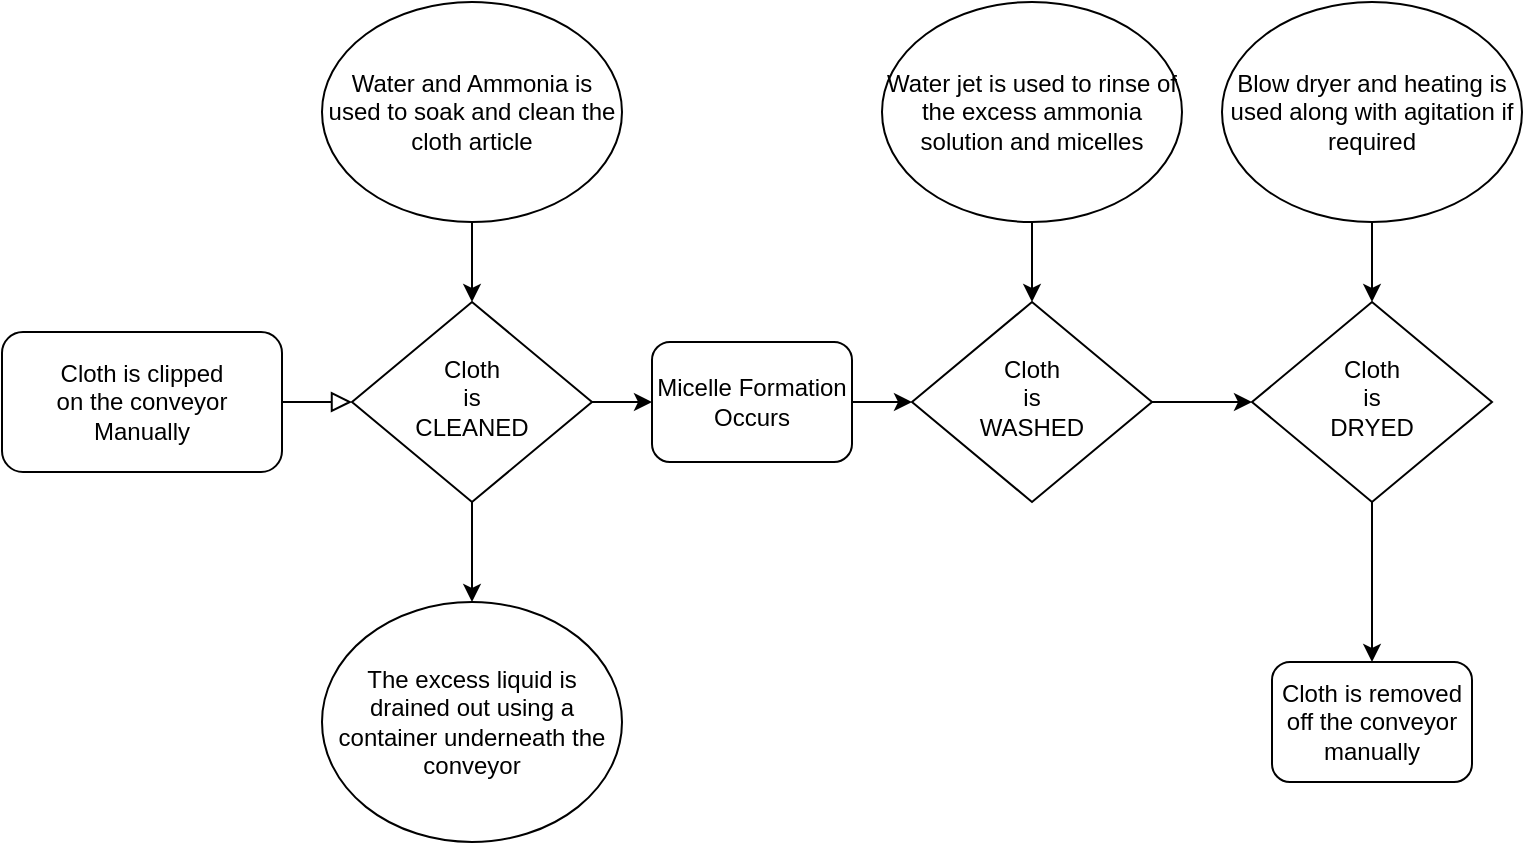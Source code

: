 <mxfile version="22.1.21" type="github">
  <diagram id="C5RBs43oDa-KdzZeNtuy" name="Page-1">
    <mxGraphModel dx="1050" dy="558" grid="1" gridSize="10" guides="1" tooltips="1" connect="1" arrows="1" fold="1" page="1" pageScale="1" pageWidth="827" pageHeight="1169" math="0" shadow="0">
      <root>
        <mxCell id="WIyWlLk6GJQsqaUBKTNV-0" />
        <mxCell id="WIyWlLk6GJQsqaUBKTNV-1" parent="WIyWlLk6GJQsqaUBKTNV-0" />
        <mxCell id="WIyWlLk6GJQsqaUBKTNV-2" value="" style="rounded=0;html=1;jettySize=auto;orthogonalLoop=1;fontSize=11;endArrow=block;endFill=0;endSize=8;strokeWidth=1;shadow=0;labelBackgroundColor=none;edgeStyle=orthogonalEdgeStyle;" parent="WIyWlLk6GJQsqaUBKTNV-1" source="WIyWlLk6GJQsqaUBKTNV-3" target="WIyWlLk6GJQsqaUBKTNV-6" edge="1">
          <mxGeometry relative="1" as="geometry" />
        </mxCell>
        <mxCell id="WIyWlLk6GJQsqaUBKTNV-3" value="&lt;div&gt;Cloth is clipped&lt;/div&gt;&lt;div&gt;on the conveyor&lt;/div&gt;&lt;div&gt;Manually&lt;br&gt;&lt;/div&gt;" style="rounded=1;whiteSpace=wrap;html=1;fontSize=12;glass=0;strokeWidth=1;shadow=0;" parent="WIyWlLk6GJQsqaUBKTNV-1" vertex="1">
          <mxGeometry x="5" y="175" width="140" height="70" as="geometry" />
        </mxCell>
        <mxCell id="mVVsbdydKIP_td9GK2hM-7" value="" style="edgeStyle=orthogonalEdgeStyle;rounded=0;orthogonalLoop=1;jettySize=auto;html=1;" edge="1" parent="WIyWlLk6GJQsqaUBKTNV-1" source="WIyWlLk6GJQsqaUBKTNV-6" target="mVVsbdydKIP_td9GK2hM-5">
          <mxGeometry relative="1" as="geometry" />
        </mxCell>
        <mxCell id="mVVsbdydKIP_td9GK2hM-9" style="edgeStyle=orthogonalEdgeStyle;rounded=0;orthogonalLoop=1;jettySize=auto;html=1;entryX=0;entryY=0.5;entryDx=0;entryDy=0;" edge="1" parent="WIyWlLk6GJQsqaUBKTNV-1" source="WIyWlLk6GJQsqaUBKTNV-6" target="mVVsbdydKIP_td9GK2hM-8">
          <mxGeometry relative="1" as="geometry" />
        </mxCell>
        <mxCell id="WIyWlLk6GJQsqaUBKTNV-6" value="&lt;div&gt;Cloth &lt;br&gt;&lt;/div&gt;&lt;div&gt;is&lt;/div&gt;&lt;div&gt;CLEANED&lt;br&gt;&lt;/div&gt;" style="rhombus;whiteSpace=wrap;html=1;shadow=0;fontFamily=Helvetica;fontSize=12;align=center;strokeWidth=1;spacing=6;spacingTop=-4;" parent="WIyWlLk6GJQsqaUBKTNV-1" vertex="1">
          <mxGeometry x="180" y="160" width="120" height="100" as="geometry" />
        </mxCell>
        <mxCell id="mVVsbdydKIP_td9GK2hM-2" style="edgeStyle=orthogonalEdgeStyle;rounded=0;orthogonalLoop=1;jettySize=auto;html=1;" edge="1" parent="WIyWlLk6GJQsqaUBKTNV-1" source="mVVsbdydKIP_td9GK2hM-1" target="WIyWlLk6GJQsqaUBKTNV-6">
          <mxGeometry relative="1" as="geometry" />
        </mxCell>
        <mxCell id="mVVsbdydKIP_td9GK2hM-1" value="Water and Ammonia is used to soak and clean the cloth article" style="ellipse;whiteSpace=wrap;html=1;" vertex="1" parent="WIyWlLk6GJQsqaUBKTNV-1">
          <mxGeometry x="165" y="10" width="150" height="110" as="geometry" />
        </mxCell>
        <mxCell id="mVVsbdydKIP_td9GK2hM-5" value="The excess liquid is drained out using a container underneath the conveyor" style="ellipse;whiteSpace=wrap;html=1;" vertex="1" parent="WIyWlLk6GJQsqaUBKTNV-1">
          <mxGeometry x="165" y="310" width="150" height="120" as="geometry" />
        </mxCell>
        <mxCell id="mVVsbdydKIP_td9GK2hM-12" value="" style="edgeStyle=orthogonalEdgeStyle;rounded=0;orthogonalLoop=1;jettySize=auto;html=1;" edge="1" parent="WIyWlLk6GJQsqaUBKTNV-1" source="mVVsbdydKIP_td9GK2hM-8" target="mVVsbdydKIP_td9GK2hM-11">
          <mxGeometry relative="1" as="geometry" />
        </mxCell>
        <mxCell id="mVVsbdydKIP_td9GK2hM-8" value="&lt;div&gt;Micelle Formation&lt;/div&gt;&lt;div&gt;Occurs&lt;br&gt;&lt;/div&gt;" style="rounded=1;whiteSpace=wrap;html=1;fontSize=12;glass=0;strokeWidth=1;shadow=0;" vertex="1" parent="WIyWlLk6GJQsqaUBKTNV-1">
          <mxGeometry x="330" y="180" width="100" height="60" as="geometry" />
        </mxCell>
        <mxCell id="mVVsbdydKIP_td9GK2hM-16" value="" style="edgeStyle=orthogonalEdgeStyle;rounded=0;orthogonalLoop=1;jettySize=auto;html=1;" edge="1" parent="WIyWlLk6GJQsqaUBKTNV-1" source="mVVsbdydKIP_td9GK2hM-11" target="mVVsbdydKIP_td9GK2hM-15">
          <mxGeometry relative="1" as="geometry" />
        </mxCell>
        <mxCell id="mVVsbdydKIP_td9GK2hM-11" value="&lt;div&gt;Cloth &lt;br&gt;&lt;/div&gt;&lt;div&gt;is&lt;/div&gt;&lt;div&gt;WASHED&lt;br&gt;&lt;/div&gt;" style="rhombus;whiteSpace=wrap;html=1;shadow=0;fontFamily=Helvetica;fontSize=12;align=center;strokeWidth=1;spacing=6;spacingTop=-4;" vertex="1" parent="WIyWlLk6GJQsqaUBKTNV-1">
          <mxGeometry x="460" y="160" width="120" height="100" as="geometry" />
        </mxCell>
        <mxCell id="mVVsbdydKIP_td9GK2hM-14" value="" style="edgeStyle=orthogonalEdgeStyle;rounded=0;orthogonalLoop=1;jettySize=auto;html=1;" edge="1" parent="WIyWlLk6GJQsqaUBKTNV-1" source="mVVsbdydKIP_td9GK2hM-13" target="mVVsbdydKIP_td9GK2hM-11">
          <mxGeometry relative="1" as="geometry" />
        </mxCell>
        <mxCell id="mVVsbdydKIP_td9GK2hM-13" value="Water jet is used to rinse of the excess ammonia solution and micelles" style="ellipse;whiteSpace=wrap;html=1;" vertex="1" parent="WIyWlLk6GJQsqaUBKTNV-1">
          <mxGeometry x="445" y="10" width="150" height="110" as="geometry" />
        </mxCell>
        <mxCell id="mVVsbdydKIP_td9GK2hM-18" value="" style="edgeStyle=orthogonalEdgeStyle;rounded=0;orthogonalLoop=1;jettySize=auto;html=1;" edge="1" parent="WIyWlLk6GJQsqaUBKTNV-1" source="mVVsbdydKIP_td9GK2hM-15" target="mVVsbdydKIP_td9GK2hM-17">
          <mxGeometry relative="1" as="geometry" />
        </mxCell>
        <mxCell id="mVVsbdydKIP_td9GK2hM-15" value="&lt;div&gt;Cloth &lt;br&gt;&lt;/div&gt;&lt;div&gt;is&lt;/div&gt;&lt;div&gt;DRYED&lt;br&gt;&lt;/div&gt;" style="rhombus;whiteSpace=wrap;html=1;shadow=0;fontFamily=Helvetica;fontSize=12;align=center;strokeWidth=1;spacing=6;spacingTop=-4;" vertex="1" parent="WIyWlLk6GJQsqaUBKTNV-1">
          <mxGeometry x="630" y="160" width="120" height="100" as="geometry" />
        </mxCell>
        <mxCell id="mVVsbdydKIP_td9GK2hM-17" value="&lt;div&gt;Cloth is removed off the conveyor &lt;br&gt;&lt;/div&gt;&lt;div&gt;manually&lt;br&gt;&lt;/div&gt;" style="rounded=1;whiteSpace=wrap;html=1;fontSize=12;glass=0;strokeWidth=1;shadow=0;" vertex="1" parent="WIyWlLk6GJQsqaUBKTNV-1">
          <mxGeometry x="640" y="340" width="100" height="60" as="geometry" />
        </mxCell>
        <mxCell id="mVVsbdydKIP_td9GK2hM-20" value="" style="edgeStyle=orthogonalEdgeStyle;rounded=0;orthogonalLoop=1;jettySize=auto;html=1;" edge="1" parent="WIyWlLk6GJQsqaUBKTNV-1" source="mVVsbdydKIP_td9GK2hM-19" target="mVVsbdydKIP_td9GK2hM-15">
          <mxGeometry relative="1" as="geometry" />
        </mxCell>
        <mxCell id="mVVsbdydKIP_td9GK2hM-19" value="Blow dryer and heating is used along with agitation if required" style="ellipse;whiteSpace=wrap;html=1;" vertex="1" parent="WIyWlLk6GJQsqaUBKTNV-1">
          <mxGeometry x="615" y="10" width="150" height="110" as="geometry" />
        </mxCell>
      </root>
    </mxGraphModel>
  </diagram>
</mxfile>
